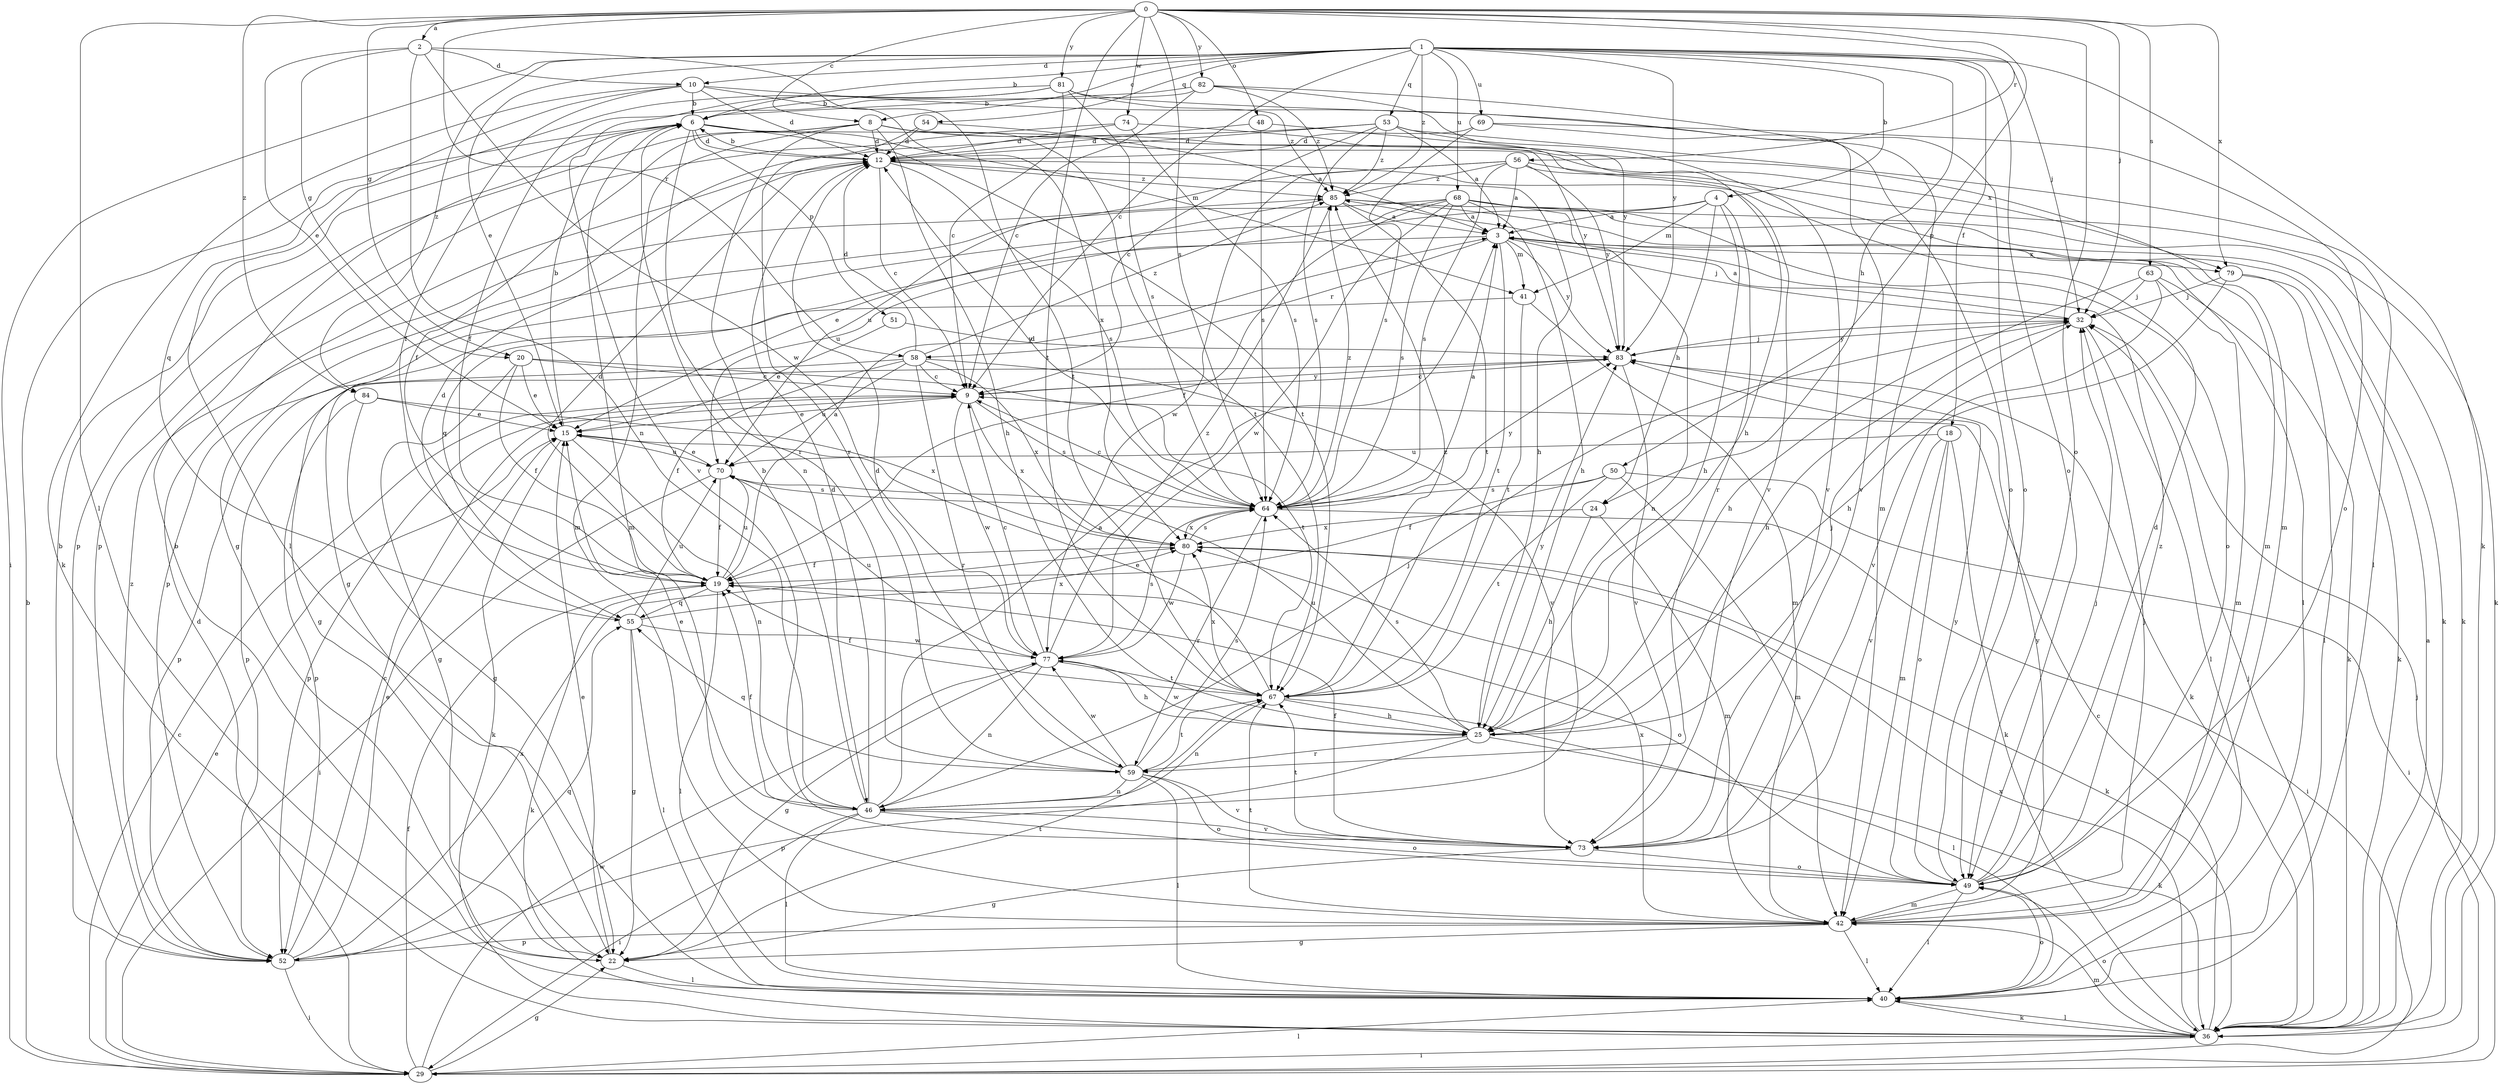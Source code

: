 strict digraph  {
0;
1;
2;
3;
4;
6;
8;
9;
10;
12;
15;
18;
19;
20;
22;
24;
25;
29;
32;
36;
40;
41;
42;
46;
48;
49;
50;
51;
52;
53;
54;
55;
56;
58;
59;
63;
64;
67;
68;
69;
70;
73;
74;
77;
79;
80;
81;
82;
83;
84;
85;
0 -> 2  [label=a];
0 -> 8  [label=c];
0 -> 20  [label=g];
0 -> 32  [label=j];
0 -> 40  [label=l];
0 -> 48  [label=o];
0 -> 49  [label=o];
0 -> 50  [label=p];
0 -> 56  [label=r];
0 -> 58  [label=r];
0 -> 63  [label=s];
0 -> 64  [label=s];
0 -> 67  [label=t];
0 -> 74  [label=w];
0 -> 79  [label=x];
0 -> 81  [label=y];
0 -> 82  [label=y];
0 -> 84  [label=z];
1 -> 4  [label=b];
1 -> 6  [label=b];
1 -> 8  [label=c];
1 -> 9  [label=c];
1 -> 10  [label=d];
1 -> 15  [label=e];
1 -> 18  [label=f];
1 -> 24  [label=h];
1 -> 29  [label=i];
1 -> 32  [label=j];
1 -> 36  [label=k];
1 -> 49  [label=o];
1 -> 53  [label=q];
1 -> 54  [label=q];
1 -> 68  [label=u];
1 -> 69  [label=u];
1 -> 83  [label=y];
1 -> 84  [label=z];
1 -> 85  [label=z];
2 -> 10  [label=d];
2 -> 15  [label=e];
2 -> 20  [label=g];
2 -> 46  [label=n];
2 -> 67  [label=t];
2 -> 77  [label=w];
3 -> 32  [label=j];
3 -> 41  [label=m];
3 -> 55  [label=q];
3 -> 58  [label=r];
3 -> 67  [label=t];
3 -> 79  [label=x];
3 -> 83  [label=y];
4 -> 3  [label=a];
4 -> 24  [label=h];
4 -> 25  [label=h];
4 -> 41  [label=m];
4 -> 59  [label=r];
4 -> 70  [label=u];
6 -> 12  [label=d];
6 -> 41  [label=m];
6 -> 42  [label=m];
6 -> 51  [label=p];
6 -> 59  [label=r];
6 -> 67  [label=t];
6 -> 79  [label=x];
8 -> 12  [label=d];
8 -> 19  [label=f];
8 -> 25  [label=h];
8 -> 42  [label=m];
8 -> 46  [label=n];
8 -> 52  [label=p];
8 -> 67  [label=t];
8 -> 73  [label=v];
8 -> 83  [label=y];
9 -> 15  [label=e];
9 -> 52  [label=p];
9 -> 64  [label=s];
9 -> 77  [label=w];
9 -> 80  [label=x];
9 -> 83  [label=y];
10 -> 6  [label=b];
10 -> 12  [label=d];
10 -> 19  [label=f];
10 -> 36  [label=k];
10 -> 49  [label=o];
10 -> 55  [label=q];
10 -> 80  [label=x];
12 -> 6  [label=b];
12 -> 9  [label=c];
12 -> 25  [label=h];
12 -> 64  [label=s];
12 -> 85  [label=z];
15 -> 6  [label=b];
15 -> 36  [label=k];
15 -> 46  [label=n];
15 -> 70  [label=u];
18 -> 36  [label=k];
18 -> 42  [label=m];
18 -> 49  [label=o];
18 -> 70  [label=u];
18 -> 73  [label=v];
19 -> 3  [label=a];
19 -> 12  [label=d];
19 -> 36  [label=k];
19 -> 40  [label=l];
19 -> 49  [label=o];
19 -> 55  [label=q];
19 -> 70  [label=u];
20 -> 9  [label=c];
20 -> 15  [label=e];
20 -> 19  [label=f];
20 -> 22  [label=g];
20 -> 67  [label=t];
22 -> 6  [label=b];
22 -> 15  [label=e];
22 -> 40  [label=l];
22 -> 67  [label=t];
24 -> 25  [label=h];
24 -> 42  [label=m];
24 -> 80  [label=x];
25 -> 32  [label=j];
25 -> 36  [label=k];
25 -> 52  [label=p];
25 -> 59  [label=r];
25 -> 64  [label=s];
25 -> 70  [label=u];
25 -> 77  [label=w];
25 -> 83  [label=y];
29 -> 6  [label=b];
29 -> 9  [label=c];
29 -> 12  [label=d];
29 -> 15  [label=e];
29 -> 19  [label=f];
29 -> 22  [label=g];
29 -> 32  [label=j];
29 -> 40  [label=l];
29 -> 77  [label=w];
32 -> 3  [label=a];
32 -> 25  [label=h];
32 -> 40  [label=l];
32 -> 83  [label=y];
36 -> 3  [label=a];
36 -> 9  [label=c];
36 -> 29  [label=i];
36 -> 32  [label=j];
36 -> 40  [label=l];
36 -> 42  [label=m];
36 -> 49  [label=o];
36 -> 80  [label=x];
40 -> 36  [label=k];
40 -> 49  [label=o];
41 -> 22  [label=g];
41 -> 42  [label=m];
41 -> 67  [label=t];
42 -> 22  [label=g];
42 -> 32  [label=j];
42 -> 40  [label=l];
42 -> 52  [label=p];
42 -> 67  [label=t];
42 -> 80  [label=x];
42 -> 83  [label=y];
46 -> 3  [label=a];
46 -> 6  [label=b];
46 -> 12  [label=d];
46 -> 15  [label=e];
46 -> 19  [label=f];
46 -> 29  [label=i];
46 -> 32  [label=j];
46 -> 40  [label=l];
46 -> 49  [label=o];
46 -> 73  [label=v];
48 -> 12  [label=d];
48 -> 42  [label=m];
48 -> 64  [label=s];
49 -> 12  [label=d];
49 -> 32  [label=j];
49 -> 40  [label=l];
49 -> 42  [label=m];
49 -> 83  [label=y];
49 -> 85  [label=z];
50 -> 19  [label=f];
50 -> 29  [label=i];
50 -> 42  [label=m];
50 -> 64  [label=s];
50 -> 67  [label=t];
51 -> 15  [label=e];
51 -> 83  [label=y];
52 -> 6  [label=b];
52 -> 9  [label=c];
52 -> 15  [label=e];
52 -> 29  [label=i];
52 -> 55  [label=q];
52 -> 80  [label=x];
52 -> 85  [label=z];
53 -> 3  [label=a];
53 -> 9  [label=c];
53 -> 12  [label=d];
53 -> 22  [label=g];
53 -> 40  [label=l];
53 -> 64  [label=s];
53 -> 73  [label=v];
53 -> 85  [label=z];
54 -> 3  [label=a];
54 -> 12  [label=d];
54 -> 59  [label=r];
55 -> 12  [label=d];
55 -> 22  [label=g];
55 -> 40  [label=l];
55 -> 70  [label=u];
55 -> 77  [label=w];
55 -> 80  [label=x];
56 -> 3  [label=a];
56 -> 36  [label=k];
56 -> 42  [label=m];
56 -> 64  [label=s];
56 -> 70  [label=u];
56 -> 77  [label=w];
56 -> 83  [label=y];
56 -> 85  [label=z];
58 -> 9  [label=c];
58 -> 12  [label=d];
58 -> 19  [label=f];
58 -> 52  [label=p];
58 -> 59  [label=r];
58 -> 70  [label=u];
58 -> 73  [label=v];
58 -> 80  [label=x];
58 -> 85  [label=z];
59 -> 12  [label=d];
59 -> 40  [label=l];
59 -> 46  [label=n];
59 -> 49  [label=o];
59 -> 55  [label=q];
59 -> 64  [label=s];
59 -> 67  [label=t];
59 -> 73  [label=v];
59 -> 77  [label=w];
63 -> 25  [label=h];
63 -> 32  [label=j];
63 -> 36  [label=k];
63 -> 42  [label=m];
63 -> 73  [label=v];
64 -> 3  [label=a];
64 -> 9  [label=c];
64 -> 12  [label=d];
64 -> 29  [label=i];
64 -> 59  [label=r];
64 -> 80  [label=x];
64 -> 83  [label=y];
64 -> 85  [label=z];
67 -> 15  [label=e];
67 -> 19  [label=f];
67 -> 25  [label=h];
67 -> 40  [label=l];
67 -> 46  [label=n];
67 -> 80  [label=x];
67 -> 85  [label=z];
68 -> 3  [label=a];
68 -> 19  [label=f];
68 -> 22  [label=g];
68 -> 25  [label=h];
68 -> 36  [label=k];
68 -> 46  [label=n];
68 -> 49  [label=o];
68 -> 52  [label=p];
68 -> 64  [label=s];
68 -> 77  [label=w];
69 -> 12  [label=d];
69 -> 49  [label=o];
69 -> 64  [label=s];
69 -> 73  [label=v];
70 -> 15  [label=e];
70 -> 19  [label=f];
70 -> 29  [label=i];
70 -> 64  [label=s];
73 -> 19  [label=f];
73 -> 22  [label=g];
73 -> 49  [label=o];
73 -> 67  [label=t];
74 -> 12  [label=d];
74 -> 25  [label=h];
74 -> 52  [label=p];
74 -> 64  [label=s];
77 -> 9  [label=c];
77 -> 22  [label=g];
77 -> 25  [label=h];
77 -> 46  [label=n];
77 -> 64  [label=s];
77 -> 67  [label=t];
77 -> 70  [label=u];
77 -> 85  [label=z];
79 -> 25  [label=h];
79 -> 32  [label=j];
79 -> 36  [label=k];
79 -> 40  [label=l];
80 -> 19  [label=f];
80 -> 36  [label=k];
80 -> 64  [label=s];
80 -> 77  [label=w];
81 -> 6  [label=b];
81 -> 9  [label=c];
81 -> 40  [label=l];
81 -> 49  [label=o];
81 -> 64  [label=s];
81 -> 73  [label=v];
81 -> 85  [label=z];
82 -> 6  [label=b];
82 -> 9  [label=c];
82 -> 19  [label=f];
82 -> 42  [label=m];
82 -> 83  [label=y];
82 -> 85  [label=z];
83 -> 9  [label=c];
83 -> 32  [label=j];
83 -> 36  [label=k];
83 -> 52  [label=p];
83 -> 73  [label=v];
84 -> 15  [label=e];
84 -> 22  [label=g];
84 -> 52  [label=p];
84 -> 80  [label=x];
85 -> 3  [label=a];
85 -> 15  [label=e];
85 -> 36  [label=k];
85 -> 40  [label=l];
85 -> 67  [label=t];
}
